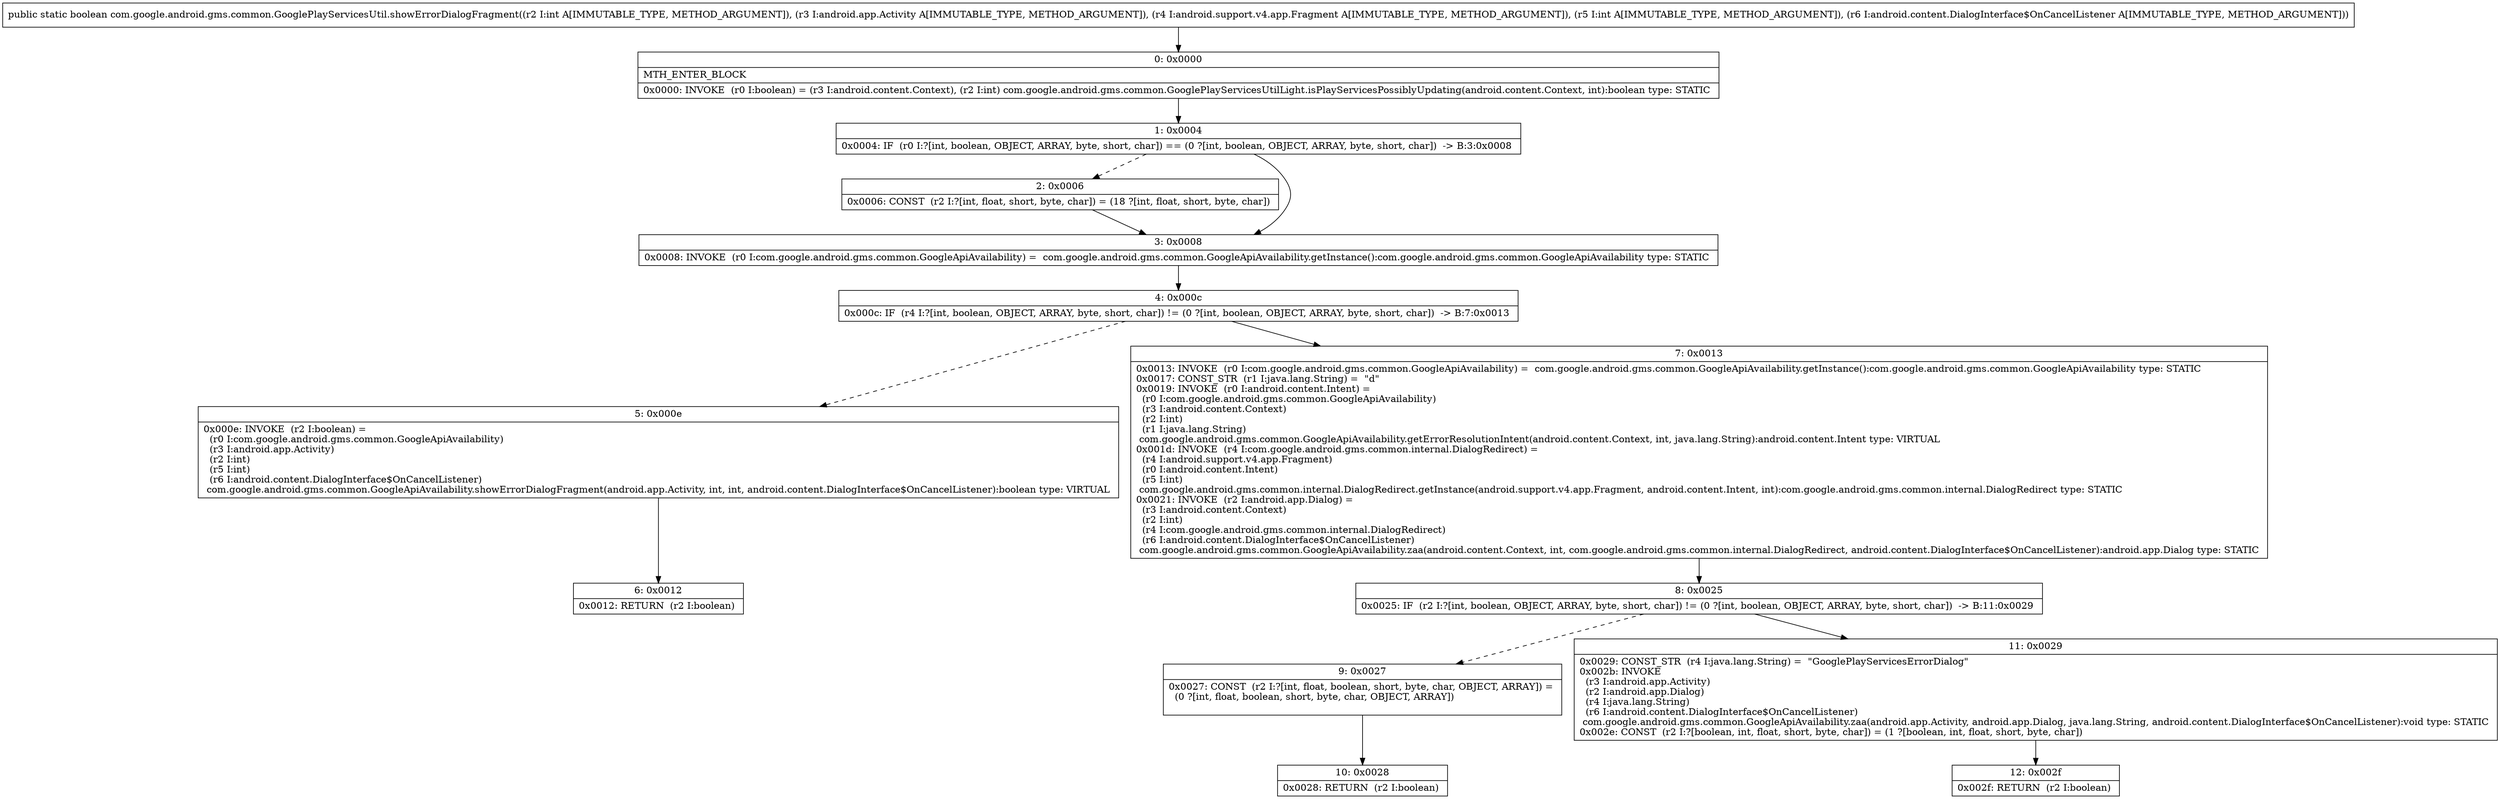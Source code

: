 digraph "CFG forcom.google.android.gms.common.GooglePlayServicesUtil.showErrorDialogFragment(ILandroid\/app\/Activity;Landroid\/support\/v4\/app\/Fragment;ILandroid\/content\/DialogInterface$OnCancelListener;)Z" {
Node_0 [shape=record,label="{0\:\ 0x0000|MTH_ENTER_BLOCK\l|0x0000: INVOKE  (r0 I:boolean) = (r3 I:android.content.Context), (r2 I:int) com.google.android.gms.common.GooglePlayServicesUtilLight.isPlayServicesPossiblyUpdating(android.content.Context, int):boolean type: STATIC \l}"];
Node_1 [shape=record,label="{1\:\ 0x0004|0x0004: IF  (r0 I:?[int, boolean, OBJECT, ARRAY, byte, short, char]) == (0 ?[int, boolean, OBJECT, ARRAY, byte, short, char])  \-\> B:3:0x0008 \l}"];
Node_2 [shape=record,label="{2\:\ 0x0006|0x0006: CONST  (r2 I:?[int, float, short, byte, char]) = (18 ?[int, float, short, byte, char]) \l}"];
Node_3 [shape=record,label="{3\:\ 0x0008|0x0008: INVOKE  (r0 I:com.google.android.gms.common.GoogleApiAvailability) =  com.google.android.gms.common.GoogleApiAvailability.getInstance():com.google.android.gms.common.GoogleApiAvailability type: STATIC \l}"];
Node_4 [shape=record,label="{4\:\ 0x000c|0x000c: IF  (r4 I:?[int, boolean, OBJECT, ARRAY, byte, short, char]) != (0 ?[int, boolean, OBJECT, ARRAY, byte, short, char])  \-\> B:7:0x0013 \l}"];
Node_5 [shape=record,label="{5\:\ 0x000e|0x000e: INVOKE  (r2 I:boolean) = \l  (r0 I:com.google.android.gms.common.GoogleApiAvailability)\l  (r3 I:android.app.Activity)\l  (r2 I:int)\l  (r5 I:int)\l  (r6 I:android.content.DialogInterface$OnCancelListener)\l com.google.android.gms.common.GoogleApiAvailability.showErrorDialogFragment(android.app.Activity, int, int, android.content.DialogInterface$OnCancelListener):boolean type: VIRTUAL \l}"];
Node_6 [shape=record,label="{6\:\ 0x0012|0x0012: RETURN  (r2 I:boolean) \l}"];
Node_7 [shape=record,label="{7\:\ 0x0013|0x0013: INVOKE  (r0 I:com.google.android.gms.common.GoogleApiAvailability) =  com.google.android.gms.common.GoogleApiAvailability.getInstance():com.google.android.gms.common.GoogleApiAvailability type: STATIC \l0x0017: CONST_STR  (r1 I:java.lang.String) =  \"d\" \l0x0019: INVOKE  (r0 I:android.content.Intent) = \l  (r0 I:com.google.android.gms.common.GoogleApiAvailability)\l  (r3 I:android.content.Context)\l  (r2 I:int)\l  (r1 I:java.lang.String)\l com.google.android.gms.common.GoogleApiAvailability.getErrorResolutionIntent(android.content.Context, int, java.lang.String):android.content.Intent type: VIRTUAL \l0x001d: INVOKE  (r4 I:com.google.android.gms.common.internal.DialogRedirect) = \l  (r4 I:android.support.v4.app.Fragment)\l  (r0 I:android.content.Intent)\l  (r5 I:int)\l com.google.android.gms.common.internal.DialogRedirect.getInstance(android.support.v4.app.Fragment, android.content.Intent, int):com.google.android.gms.common.internal.DialogRedirect type: STATIC \l0x0021: INVOKE  (r2 I:android.app.Dialog) = \l  (r3 I:android.content.Context)\l  (r2 I:int)\l  (r4 I:com.google.android.gms.common.internal.DialogRedirect)\l  (r6 I:android.content.DialogInterface$OnCancelListener)\l com.google.android.gms.common.GoogleApiAvailability.zaa(android.content.Context, int, com.google.android.gms.common.internal.DialogRedirect, android.content.DialogInterface$OnCancelListener):android.app.Dialog type: STATIC \l}"];
Node_8 [shape=record,label="{8\:\ 0x0025|0x0025: IF  (r2 I:?[int, boolean, OBJECT, ARRAY, byte, short, char]) != (0 ?[int, boolean, OBJECT, ARRAY, byte, short, char])  \-\> B:11:0x0029 \l}"];
Node_9 [shape=record,label="{9\:\ 0x0027|0x0027: CONST  (r2 I:?[int, float, boolean, short, byte, char, OBJECT, ARRAY]) = \l  (0 ?[int, float, boolean, short, byte, char, OBJECT, ARRAY])\l \l}"];
Node_10 [shape=record,label="{10\:\ 0x0028|0x0028: RETURN  (r2 I:boolean) \l}"];
Node_11 [shape=record,label="{11\:\ 0x0029|0x0029: CONST_STR  (r4 I:java.lang.String) =  \"GooglePlayServicesErrorDialog\" \l0x002b: INVOKE  \l  (r3 I:android.app.Activity)\l  (r2 I:android.app.Dialog)\l  (r4 I:java.lang.String)\l  (r6 I:android.content.DialogInterface$OnCancelListener)\l com.google.android.gms.common.GoogleApiAvailability.zaa(android.app.Activity, android.app.Dialog, java.lang.String, android.content.DialogInterface$OnCancelListener):void type: STATIC \l0x002e: CONST  (r2 I:?[boolean, int, float, short, byte, char]) = (1 ?[boolean, int, float, short, byte, char]) \l}"];
Node_12 [shape=record,label="{12\:\ 0x002f|0x002f: RETURN  (r2 I:boolean) \l}"];
MethodNode[shape=record,label="{public static boolean com.google.android.gms.common.GooglePlayServicesUtil.showErrorDialogFragment((r2 I:int A[IMMUTABLE_TYPE, METHOD_ARGUMENT]), (r3 I:android.app.Activity A[IMMUTABLE_TYPE, METHOD_ARGUMENT]), (r4 I:android.support.v4.app.Fragment A[IMMUTABLE_TYPE, METHOD_ARGUMENT]), (r5 I:int A[IMMUTABLE_TYPE, METHOD_ARGUMENT]), (r6 I:android.content.DialogInterface$OnCancelListener A[IMMUTABLE_TYPE, METHOD_ARGUMENT])) }"];
MethodNode -> Node_0;
Node_0 -> Node_1;
Node_1 -> Node_2[style=dashed];
Node_1 -> Node_3;
Node_2 -> Node_3;
Node_3 -> Node_4;
Node_4 -> Node_5[style=dashed];
Node_4 -> Node_7;
Node_5 -> Node_6;
Node_7 -> Node_8;
Node_8 -> Node_9[style=dashed];
Node_8 -> Node_11;
Node_9 -> Node_10;
Node_11 -> Node_12;
}

